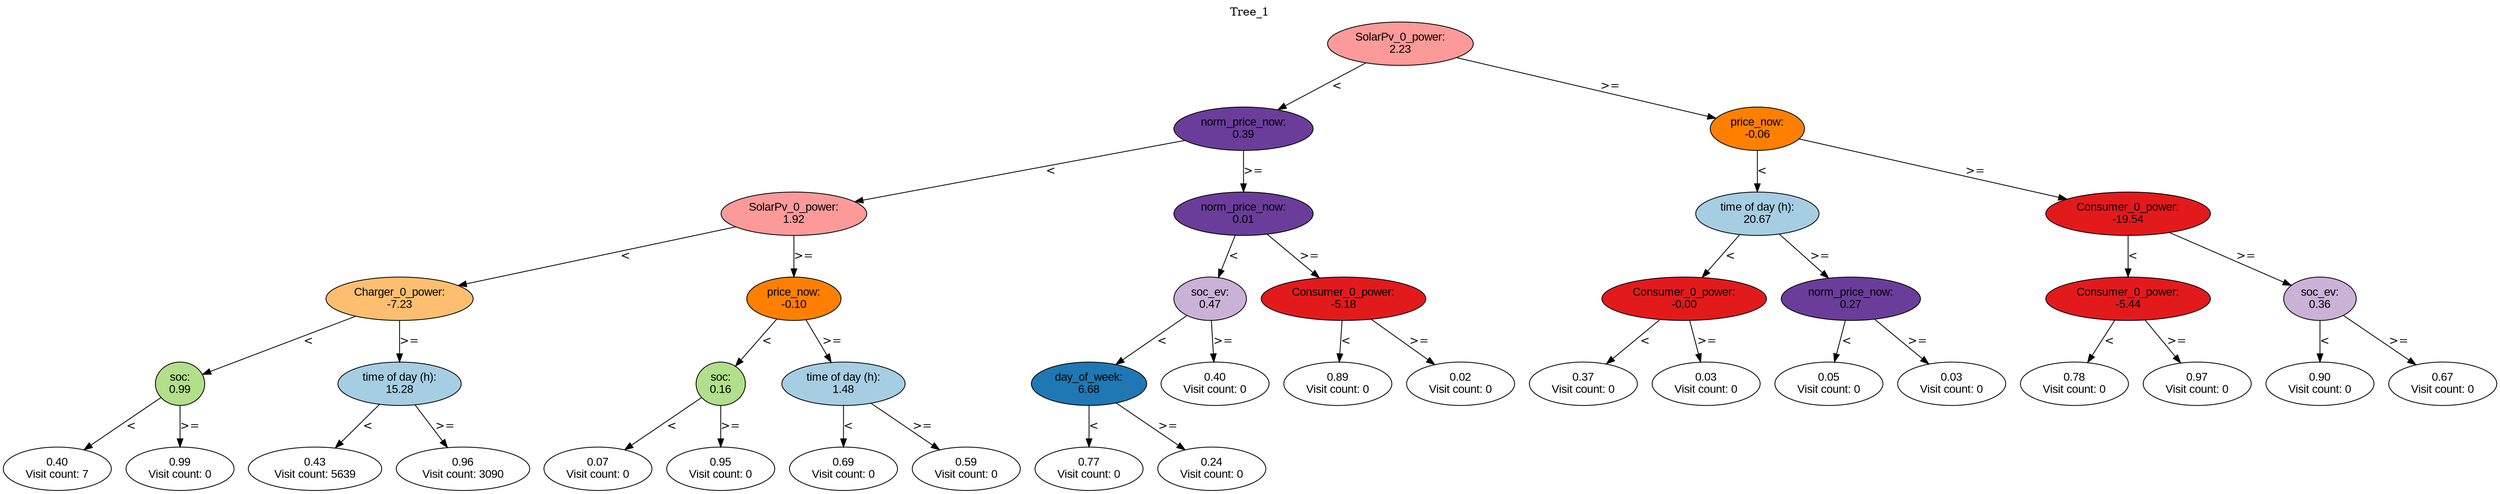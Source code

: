 digraph BST {
    node [fontname="Arial" style=filled colorscheme=paired12];
    0 [ label = "SolarPv_0_power:
2.23" fillcolor=5];
    1 [ label = "norm_price_now:
0.39" fillcolor=10];
    2 [ label = "SolarPv_0_power:
1.92" fillcolor=5];
    3 [ label = "Charger_0_power:
-7.23" fillcolor=7];
    4 [ label = "soc:
0.99" fillcolor=3];
    5 [ label = "0.40
Visit count: 7" fillcolor=white];
    6 [ label = "0.99
Visit count: 0" fillcolor=white];
    7 [ label = "time of day (h):
15.28" fillcolor=1];
    8 [ label = "0.43
Visit count: 5639" fillcolor=white];
    9 [ label = "0.96
Visit count: 3090" fillcolor=white];
    10 [ label = "price_now:
-0.10" fillcolor=8];
    11 [ label = "soc:
0.16" fillcolor=3];
    12 [ label = "0.07
Visit count: 0" fillcolor=white];
    13 [ label = "0.95
Visit count: 0" fillcolor=white];
    14 [ label = "time of day (h):
1.48" fillcolor=1];
    15 [ label = "0.69
Visit count: 0" fillcolor=white];
    16 [ label = "0.59
Visit count: 0" fillcolor=white];
    17 [ label = "norm_price_now:
0.01" fillcolor=10];
    18 [ label = "soc_ev:
0.47" fillcolor=9];
    19 [ label = "day_of_week:
6.68" fillcolor=2];
    20 [ label = "0.77
Visit count: 0" fillcolor=white];
    21 [ label = "0.24
Visit count: 0" fillcolor=white];
    22 [ label = "0.40
Visit count: 0" fillcolor=white];
    23 [ label = "Consumer_0_power:
-5.18" fillcolor=6];
    24 [ label = "0.89
Visit count: 0" fillcolor=white];
    25 [ label = "0.02
Visit count: 0" fillcolor=white];
    26 [ label = "price_now:
-0.06" fillcolor=8];
    27 [ label = "time of day (h):
20.67" fillcolor=1];
    28 [ label = "Consumer_0_power:
-0.00" fillcolor=6];
    29 [ label = "0.37
Visit count: 0" fillcolor=white];
    30 [ label = "0.03
Visit count: 0" fillcolor=white];
    31 [ label = "norm_price_now:
0.27" fillcolor=10];
    32 [ label = "0.05
Visit count: 0" fillcolor=white];
    33 [ label = "0.03
Visit count: 0" fillcolor=white];
    34 [ label = "Consumer_0_power:
-19.54" fillcolor=6];
    35 [ label = "Consumer_0_power:
-5.44" fillcolor=6];
    36 [ label = "0.78
Visit count: 0" fillcolor=white];
    37 [ label = "0.97
Visit count: 0" fillcolor=white];
    38 [ label = "soc_ev:
0.36" fillcolor=9];
    39 [ label = "0.90
Visit count: 0" fillcolor=white];
    40 [ label = "0.67
Visit count: 0" fillcolor=white];

    0  -> 1[ label = "<"];
    0  -> 26[ label = ">="];
    1  -> 2[ label = "<"];
    1  -> 17[ label = ">="];
    2  -> 3[ label = "<"];
    2  -> 10[ label = ">="];
    3  -> 4[ label = "<"];
    3  -> 7[ label = ">="];
    4  -> 5[ label = "<"];
    4  -> 6[ label = ">="];
    7  -> 8[ label = "<"];
    7  -> 9[ label = ">="];
    10  -> 11[ label = "<"];
    10  -> 14[ label = ">="];
    11  -> 12[ label = "<"];
    11  -> 13[ label = ">="];
    14  -> 15[ label = "<"];
    14  -> 16[ label = ">="];
    17  -> 18[ label = "<"];
    17  -> 23[ label = ">="];
    18  -> 19[ label = "<"];
    18  -> 22[ label = ">="];
    19  -> 20[ label = "<"];
    19  -> 21[ label = ">="];
    23  -> 24[ label = "<"];
    23  -> 25[ label = ">="];
    26  -> 27[ label = "<"];
    26  -> 34[ label = ">="];
    27  -> 28[ label = "<"];
    27  -> 31[ label = ">="];
    28  -> 29[ label = "<"];
    28  -> 30[ label = ">="];
    31  -> 32[ label = "<"];
    31  -> 33[ label = ">="];
    34  -> 35[ label = "<"];
    34  -> 38[ label = ">="];
    35  -> 36[ label = "<"];
    35  -> 37[ label = ">="];
    38  -> 39[ label = "<"];
    38  -> 40[ label = ">="];

    labelloc="t";
    label="Tree_1";
}